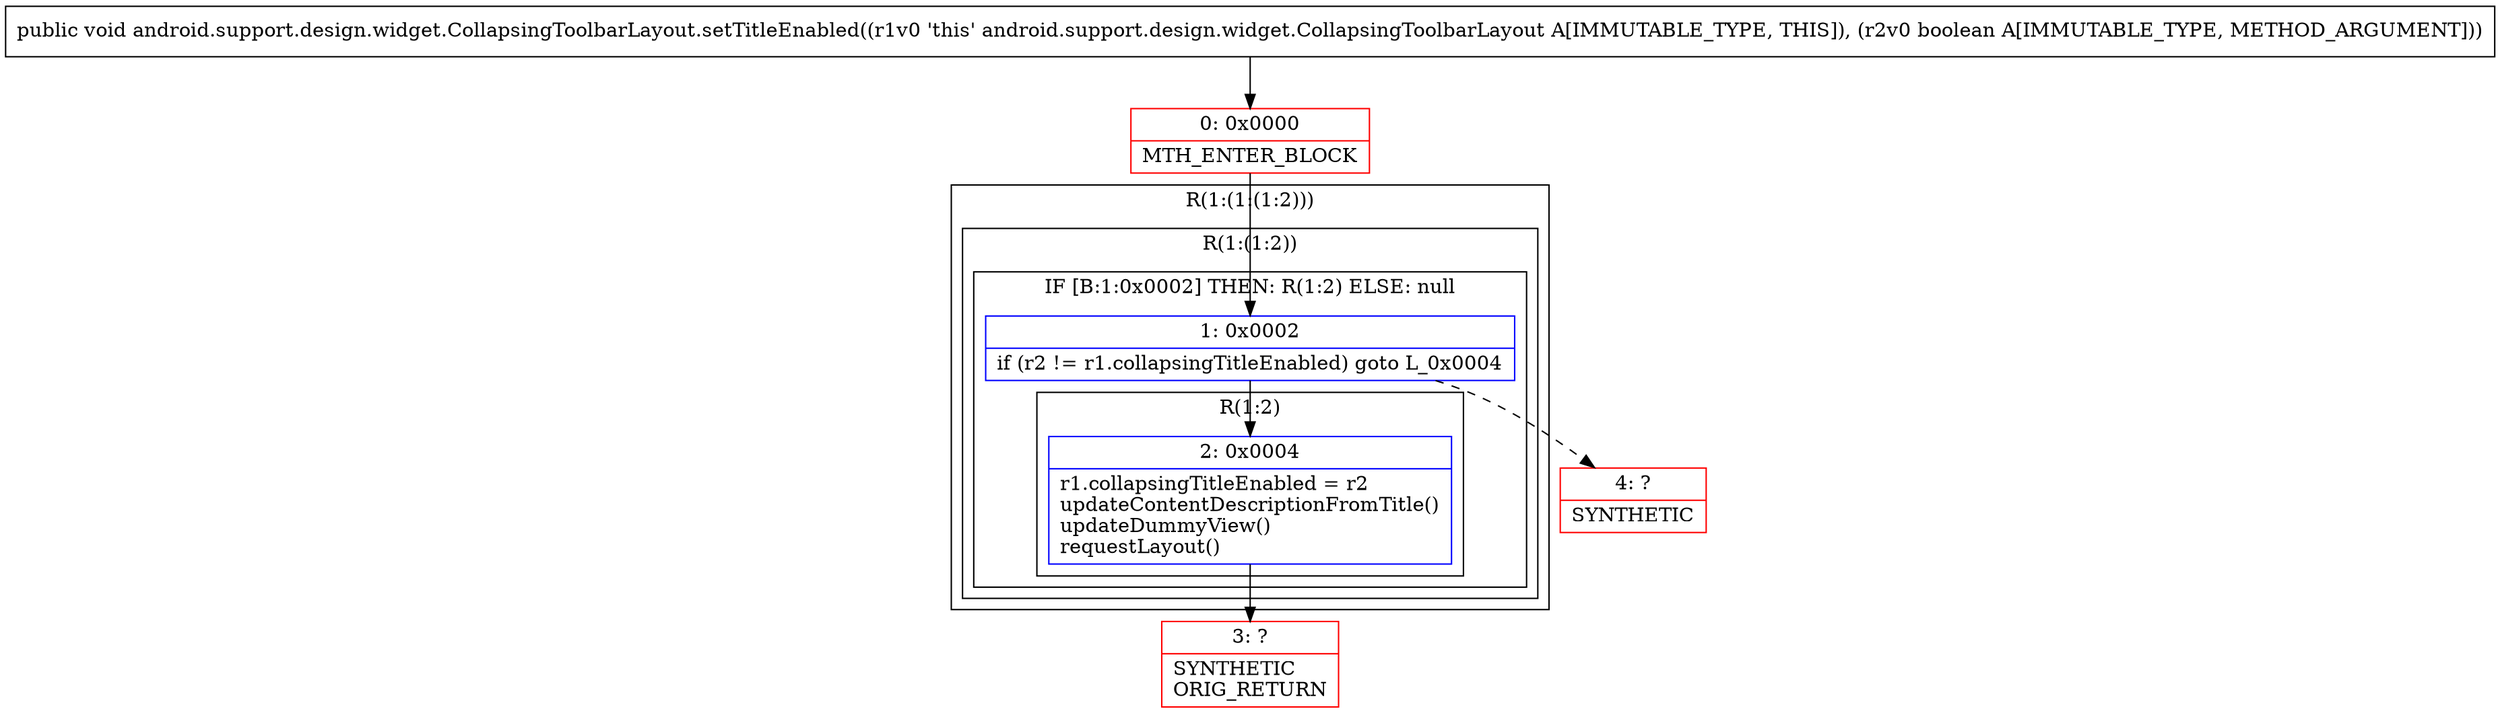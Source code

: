 digraph "CFG forandroid.support.design.widget.CollapsingToolbarLayout.setTitleEnabled(Z)V" {
subgraph cluster_Region_438168816 {
label = "R(1:(1:(1:2)))";
node [shape=record,color=blue];
subgraph cluster_Region_1259419756 {
label = "R(1:(1:2))";
node [shape=record,color=blue];
subgraph cluster_IfRegion_640819606 {
label = "IF [B:1:0x0002] THEN: R(1:2) ELSE: null";
node [shape=record,color=blue];
Node_1 [shape=record,label="{1\:\ 0x0002|if (r2 != r1.collapsingTitleEnabled) goto L_0x0004\l}"];
subgraph cluster_Region_1413342899 {
label = "R(1:2)";
node [shape=record,color=blue];
Node_2 [shape=record,label="{2\:\ 0x0004|r1.collapsingTitleEnabled = r2\lupdateContentDescriptionFromTitle()\lupdateDummyView()\lrequestLayout()\l}"];
}
}
}
}
Node_0 [shape=record,color=red,label="{0\:\ 0x0000|MTH_ENTER_BLOCK\l}"];
Node_3 [shape=record,color=red,label="{3\:\ ?|SYNTHETIC\lORIG_RETURN\l}"];
Node_4 [shape=record,color=red,label="{4\:\ ?|SYNTHETIC\l}"];
MethodNode[shape=record,label="{public void android.support.design.widget.CollapsingToolbarLayout.setTitleEnabled((r1v0 'this' android.support.design.widget.CollapsingToolbarLayout A[IMMUTABLE_TYPE, THIS]), (r2v0 boolean A[IMMUTABLE_TYPE, METHOD_ARGUMENT])) }"];
MethodNode -> Node_0;
Node_1 -> Node_2;
Node_1 -> Node_4[style=dashed];
Node_2 -> Node_3;
Node_0 -> Node_1;
}

